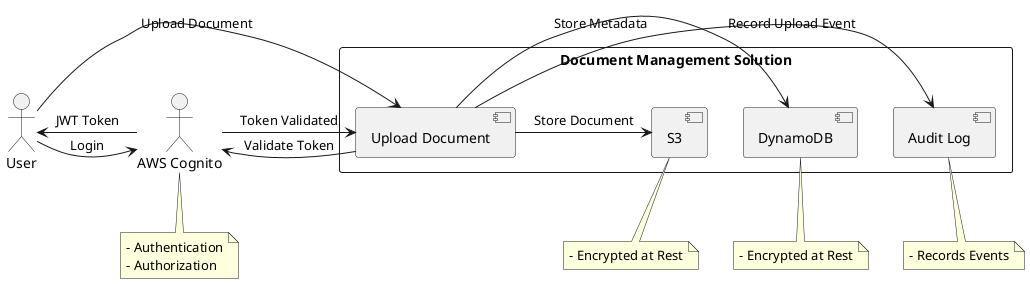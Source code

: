 @startuml
actor User
actor "AWS Cognito" as Cognito

rectangle "Document Management Solution" {
    User -> Cognito : "Login"
    Cognito -> User : "JWT Token"

    User -> [Upload Document] : "Upload Document"
    [Upload Document] -> Cognito : "Validate Token"

    [Upload Document] -> [S3] : "Store Document"
    [Upload Document] -> [DynamoDB] : "Store Metadata"
    [Upload Document] -> [Audit Log] : "Record Upload Event"

    Cognito -> [Upload Document] : "Token Validated"
}

note bottom of Cognito
  - Authentication
  - Authorization
end note

note bottom of [S3]
  - Encrypted at Rest
end note

note bottom of [DynamoDB]
  - Encrypted at Rest
end note

note bottom of [Audit Log]
  - Records Events
end note

@enduml
